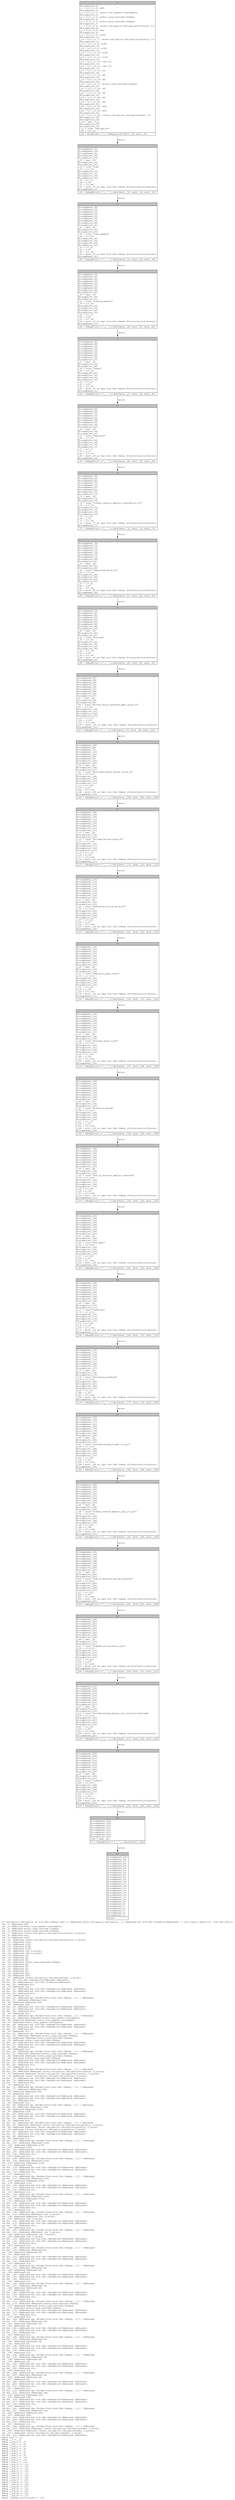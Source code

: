 digraph Mir_0_7792 {
    graph [fontname="Courier, monospace"];
    node [fontname="Courier, monospace"];
    edge [fontname="Courier, monospace"];
    label=<fn &lt;obligation::Obligation as std::fmt::Debug&gt;::fmt(_1: &amp;ReErased state::obligation::Obligation, _2: &amp;ReErased mut std::fmt::Formatter&lt;ReErased&gt;) -&gt; std::result::Result&lt;(), std::fmt::Error&gt;<br align="left"/>let _3: &amp;ReErased u64;<br align="left"/>let _4: &amp;ReErased state::last_update::LastUpdate;<br align="left"/>let _5: &amp;ReErased anchor_lang::prelude::Pubkey;<br align="left"/>let _6: &amp;ReErased anchor_lang::prelude::Pubkey;<br align="left"/>let _7: &amp;ReErased [state::obligation::ObligationCollateral; 8_usize];<br align="left"/>let _8: &amp;ReErased u64;<br align="left"/>let _9: &amp;ReErased u128;<br align="left"/>let _10: &amp;ReErased [state::obligation::ObligationLiquidity; 5_usize];<br align="left"/>let _11: &amp;ReErased u128;<br align="left"/>let _12: &amp;ReErased u128;<br align="left"/>let _13: &amp;ReErased u128;<br align="left"/>let _14: &amp;ReErased u128;<br align="left"/>let _15: &amp;ReErased [u8; 8_usize];<br align="left"/>let _16: &amp;ReErased [u8; 5_usize];<br align="left"/>let _17: &amp;ReErased u8;<br align="left"/>let _18: &amp;ReErased u8;<br align="left"/>let _19: &amp;ReErased u8;<br align="left"/>let _20: &amp;ReErased anchor_lang::prelude::Pubkey;<br align="left"/>let _21: &amp;ReErased u8;<br align="left"/>let _22: &amp;ReErased u8;<br align="left"/>let _23: &amp;ReErased u8;<br align="left"/>let _24: &amp;ReErased u8;<br align="left"/>let _25: &amp;ReErased u64;<br align="left"/>let _26: &amp;ReErased u64;<br align="left"/>let _27: &amp;ReErased [state::obligation::ObligationOrder; 2_usize];<br align="left"/>let mut _28: std::fmt::DebugStruct&lt;ReErased, ReErased&gt;;<br align="left"/>let mut _29: &amp;ReErased mut std::fmt::Formatter&lt;ReErased&gt;;<br align="left"/>let mut _30: &amp;ReErased str;<br align="left"/>let _31: &amp;ReErased str;<br align="left"/>let mut _32: &amp;ReErased mut std::fmt::DebugStruct&lt;ReErased, ReErased&gt;;<br align="left"/>let mut _33: &amp;ReErased mut std::fmt::DebugStruct&lt;ReErased, ReErased&gt;;<br align="left"/>let mut _34: &amp;ReErased str;<br align="left"/>let _35: &amp;ReErased str;<br align="left"/>let mut _36: &amp;ReErased dyn [Binder(Trait(std::fmt::Debug), [])] + ReErased;<br align="left"/>let mut _37: &amp;ReErased &amp;ReErased u64;<br align="left"/>let _38: &amp;ReErased &amp;ReErased u64;<br align="left"/>let _39: &amp;ReErased u64;<br align="left"/>let mut _40: &amp;ReErased mut std::fmt::DebugStruct&lt;ReErased, ReErased&gt;;<br align="left"/>let mut _41: &amp;ReErased mut std::fmt::DebugStruct&lt;ReErased, ReErased&gt;;<br align="left"/>let mut _42: &amp;ReErased str;<br align="left"/>let _43: &amp;ReErased str;<br align="left"/>let mut _44: &amp;ReErased dyn [Binder(Trait(std::fmt::Debug), [])] + ReErased;<br align="left"/>let mut _45: &amp;ReErased &amp;ReErased state::last_update::LastUpdate;<br align="left"/>let _46: &amp;ReErased &amp;ReErased state::last_update::LastUpdate;<br align="left"/>let _47: &amp;ReErased state::last_update::LastUpdate;<br align="left"/>let mut _48: &amp;ReErased mut std::fmt::DebugStruct&lt;ReErased, ReErased&gt;;<br align="left"/>let mut _49: &amp;ReErased mut std::fmt::DebugStruct&lt;ReErased, ReErased&gt;;<br align="left"/>let mut _50: &amp;ReErased str;<br align="left"/>let _51: &amp;ReErased str;<br align="left"/>let mut _52: &amp;ReErased dyn [Binder(Trait(std::fmt::Debug), [])] + ReErased;<br align="left"/>let mut _53: &amp;ReErased &amp;ReErased anchor_lang::prelude::Pubkey;<br align="left"/>let _54: &amp;ReErased &amp;ReErased anchor_lang::prelude::Pubkey;<br align="left"/>let _55: &amp;ReErased anchor_lang::prelude::Pubkey;<br align="left"/>let mut _56: &amp;ReErased mut std::fmt::DebugStruct&lt;ReErased, ReErased&gt;;<br align="left"/>let mut _57: &amp;ReErased mut std::fmt::DebugStruct&lt;ReErased, ReErased&gt;;<br align="left"/>let mut _58: &amp;ReErased str;<br align="left"/>let _59: &amp;ReErased str;<br align="left"/>let mut _60: &amp;ReErased dyn [Binder(Trait(std::fmt::Debug), [])] + ReErased;<br align="left"/>let mut _61: &amp;ReErased &amp;ReErased anchor_lang::prelude::Pubkey;<br align="left"/>let _62: &amp;ReErased &amp;ReErased anchor_lang::prelude::Pubkey;<br align="left"/>let _63: &amp;ReErased anchor_lang::prelude::Pubkey;<br align="left"/>let mut _64: &amp;ReErased mut std::fmt::DebugStruct&lt;ReErased, ReErased&gt;;<br align="left"/>let mut _65: &amp;ReErased mut std::fmt::DebugStruct&lt;ReErased, ReErased&gt;;<br align="left"/>let mut _66: &amp;ReErased str;<br align="left"/>let _67: &amp;ReErased str;<br align="left"/>let mut _68: &amp;ReErased dyn [Binder(Trait(std::fmt::Debug), [])] + ReErased;<br align="left"/>let mut _69: &amp;ReErased &amp;ReErased [state::obligation::ObligationCollateral; 8_usize];<br align="left"/>let _70: &amp;ReErased &amp;ReErased [state::obligation::ObligationCollateral; 8_usize];<br align="left"/>let _71: &amp;ReErased [state::obligation::ObligationCollateral; 8_usize];<br align="left"/>let mut _72: &amp;ReErased mut std::fmt::DebugStruct&lt;ReErased, ReErased&gt;;<br align="left"/>let mut _73: &amp;ReErased mut std::fmt::DebugStruct&lt;ReErased, ReErased&gt;;<br align="left"/>let mut _74: &amp;ReErased str;<br align="left"/>let _75: &amp;ReErased str;<br align="left"/>let mut _76: &amp;ReErased dyn [Binder(Trait(std::fmt::Debug), [])] + ReErased;<br align="left"/>let mut _77: &amp;ReErased &amp;ReErased u64;<br align="left"/>let _78: &amp;ReErased &amp;ReErased u64;<br align="left"/>let _79: &amp;ReErased u64;<br align="left"/>let mut _80: &amp;ReErased mut std::fmt::DebugStruct&lt;ReErased, ReErased&gt;;<br align="left"/>let mut _81: &amp;ReErased mut std::fmt::DebugStruct&lt;ReErased, ReErased&gt;;<br align="left"/>let mut _82: &amp;ReErased str;<br align="left"/>let _83: &amp;ReErased str;<br align="left"/>let mut _84: &amp;ReErased dyn [Binder(Trait(std::fmt::Debug), [])] + ReErased;<br align="left"/>let mut _85: &amp;ReErased &amp;ReErased u128;<br align="left"/>let _86: &amp;ReErased &amp;ReErased u128;<br align="left"/>let _87: &amp;ReErased u128;<br align="left"/>let mut _88: &amp;ReErased mut std::fmt::DebugStruct&lt;ReErased, ReErased&gt;;<br align="left"/>let mut _89: &amp;ReErased mut std::fmt::DebugStruct&lt;ReErased, ReErased&gt;;<br align="left"/>let mut _90: &amp;ReErased str;<br align="left"/>let _91: &amp;ReErased str;<br align="left"/>let mut _92: &amp;ReErased dyn [Binder(Trait(std::fmt::Debug), [])] + ReErased;<br align="left"/>let mut _93: &amp;ReErased &amp;ReErased [state::obligation::ObligationLiquidity; 5_usize];<br align="left"/>let _94: &amp;ReErased &amp;ReErased [state::obligation::ObligationLiquidity; 5_usize];<br align="left"/>let _95: &amp;ReErased [state::obligation::ObligationLiquidity; 5_usize];<br align="left"/>let mut _96: &amp;ReErased mut std::fmt::DebugStruct&lt;ReErased, ReErased&gt;;<br align="left"/>let mut _97: &amp;ReErased mut std::fmt::DebugStruct&lt;ReErased, ReErased&gt;;<br align="left"/>let mut _98: &amp;ReErased str;<br align="left"/>let _99: &amp;ReErased str;<br align="left"/>let mut _100: &amp;ReErased dyn [Binder(Trait(std::fmt::Debug), [])] + ReErased;<br align="left"/>let mut _101: &amp;ReErased &amp;ReErased u128;<br align="left"/>let _102: &amp;ReErased &amp;ReErased u128;<br align="left"/>let _103: &amp;ReErased u128;<br align="left"/>let mut _104: &amp;ReErased mut std::fmt::DebugStruct&lt;ReErased, ReErased&gt;;<br align="left"/>let mut _105: &amp;ReErased mut std::fmt::DebugStruct&lt;ReErased, ReErased&gt;;<br align="left"/>let mut _106: &amp;ReErased str;<br align="left"/>let _107: &amp;ReErased str;<br align="left"/>let mut _108: &amp;ReErased dyn [Binder(Trait(std::fmt::Debug), [])] + ReErased;<br align="left"/>let mut _109: &amp;ReErased &amp;ReErased u128;<br align="left"/>let _110: &amp;ReErased &amp;ReErased u128;<br align="left"/>let _111: &amp;ReErased u128;<br align="left"/>let mut _112: &amp;ReErased mut std::fmt::DebugStruct&lt;ReErased, ReErased&gt;;<br align="left"/>let mut _113: &amp;ReErased mut std::fmt::DebugStruct&lt;ReErased, ReErased&gt;;<br align="left"/>let mut _114: &amp;ReErased str;<br align="left"/>let _115: &amp;ReErased str;<br align="left"/>let mut _116: &amp;ReErased dyn [Binder(Trait(std::fmt::Debug), [])] + ReErased;<br align="left"/>let mut _117: &amp;ReErased &amp;ReErased u128;<br align="left"/>let _118: &amp;ReErased &amp;ReErased u128;<br align="left"/>let _119: &amp;ReErased u128;<br align="left"/>let mut _120: &amp;ReErased mut std::fmt::DebugStruct&lt;ReErased, ReErased&gt;;<br align="left"/>let mut _121: &amp;ReErased mut std::fmt::DebugStruct&lt;ReErased, ReErased&gt;;<br align="left"/>let mut _122: &amp;ReErased str;<br align="left"/>let _123: &amp;ReErased str;<br align="left"/>let mut _124: &amp;ReErased dyn [Binder(Trait(std::fmt::Debug), [])] + ReErased;<br align="left"/>let mut _125: &amp;ReErased &amp;ReErased u128;<br align="left"/>let _126: &amp;ReErased &amp;ReErased u128;<br align="left"/>let _127: &amp;ReErased u128;<br align="left"/>let mut _128: &amp;ReErased mut std::fmt::DebugStruct&lt;ReErased, ReErased&gt;;<br align="left"/>let mut _129: &amp;ReErased mut std::fmt::DebugStruct&lt;ReErased, ReErased&gt;;<br align="left"/>let mut _130: &amp;ReErased str;<br align="left"/>let _131: &amp;ReErased str;<br align="left"/>let mut _132: &amp;ReErased dyn [Binder(Trait(std::fmt::Debug), [])] + ReErased;<br align="left"/>let mut _133: &amp;ReErased &amp;ReErased [u8; 8_usize];<br align="left"/>let _134: &amp;ReErased &amp;ReErased [u8; 8_usize];<br align="left"/>let _135: &amp;ReErased [u8; 8_usize];<br align="left"/>let mut _136: &amp;ReErased mut std::fmt::DebugStruct&lt;ReErased, ReErased&gt;;<br align="left"/>let mut _137: &amp;ReErased mut std::fmt::DebugStruct&lt;ReErased, ReErased&gt;;<br align="left"/>let mut _138: &amp;ReErased str;<br align="left"/>let _139: &amp;ReErased str;<br align="left"/>let mut _140: &amp;ReErased dyn [Binder(Trait(std::fmt::Debug), [])] + ReErased;<br align="left"/>let mut _141: &amp;ReErased &amp;ReErased [u8; 5_usize];<br align="left"/>let _142: &amp;ReErased &amp;ReErased [u8; 5_usize];<br align="left"/>let _143: &amp;ReErased [u8; 5_usize];<br align="left"/>let mut _144: &amp;ReErased mut std::fmt::DebugStruct&lt;ReErased, ReErased&gt;;<br align="left"/>let mut _145: &amp;ReErased mut std::fmt::DebugStruct&lt;ReErased, ReErased&gt;;<br align="left"/>let mut _146: &amp;ReErased str;<br align="left"/>let _147: &amp;ReErased str;<br align="left"/>let mut _148: &amp;ReErased dyn [Binder(Trait(std::fmt::Debug), [])] + ReErased;<br align="left"/>let mut _149: &amp;ReErased &amp;ReErased u8;<br align="left"/>let _150: &amp;ReErased &amp;ReErased u8;<br align="left"/>let _151: &amp;ReErased u8;<br align="left"/>let mut _152: &amp;ReErased mut std::fmt::DebugStruct&lt;ReErased, ReErased&gt;;<br align="left"/>let mut _153: &amp;ReErased mut std::fmt::DebugStruct&lt;ReErased, ReErased&gt;;<br align="left"/>let mut _154: &amp;ReErased str;<br align="left"/>let _155: &amp;ReErased str;<br align="left"/>let mut _156: &amp;ReErased dyn [Binder(Trait(std::fmt::Debug), [])] + ReErased;<br align="left"/>let mut _157: &amp;ReErased &amp;ReErased u8;<br align="left"/>let _158: &amp;ReErased &amp;ReErased u8;<br align="left"/>let _159: &amp;ReErased u8;<br align="left"/>let mut _160: &amp;ReErased mut std::fmt::DebugStruct&lt;ReErased, ReErased&gt;;<br align="left"/>let mut _161: &amp;ReErased mut std::fmt::DebugStruct&lt;ReErased, ReErased&gt;;<br align="left"/>let mut _162: &amp;ReErased str;<br align="left"/>let _163: &amp;ReErased str;<br align="left"/>let mut _164: &amp;ReErased dyn [Binder(Trait(std::fmt::Debug), [])] + ReErased;<br align="left"/>let mut _165: &amp;ReErased &amp;ReErased u8;<br align="left"/>let _166: &amp;ReErased &amp;ReErased u8;<br align="left"/>let _167: &amp;ReErased u8;<br align="left"/>let mut _168: &amp;ReErased mut std::fmt::DebugStruct&lt;ReErased, ReErased&gt;;<br align="left"/>let mut _169: &amp;ReErased mut std::fmt::DebugStruct&lt;ReErased, ReErased&gt;;<br align="left"/>let mut _170: &amp;ReErased str;<br align="left"/>let _171: &amp;ReErased str;<br align="left"/>let mut _172: &amp;ReErased dyn [Binder(Trait(std::fmt::Debug), [])] + ReErased;<br align="left"/>let mut _173: &amp;ReErased &amp;ReErased anchor_lang::prelude::Pubkey;<br align="left"/>let _174: &amp;ReErased &amp;ReErased anchor_lang::prelude::Pubkey;<br align="left"/>let _175: &amp;ReErased anchor_lang::prelude::Pubkey;<br align="left"/>let mut _176: &amp;ReErased mut std::fmt::DebugStruct&lt;ReErased, ReErased&gt;;<br align="left"/>let mut _177: &amp;ReErased mut std::fmt::DebugStruct&lt;ReErased, ReErased&gt;;<br align="left"/>let mut _178: &amp;ReErased str;<br align="left"/>let _179: &amp;ReErased str;<br align="left"/>let mut _180: &amp;ReErased dyn [Binder(Trait(std::fmt::Debug), [])] + ReErased;<br align="left"/>let mut _181: &amp;ReErased &amp;ReErased u8;<br align="left"/>let _182: &amp;ReErased &amp;ReErased u8;<br align="left"/>let _183: &amp;ReErased u8;<br align="left"/>let mut _184: &amp;ReErased mut std::fmt::DebugStruct&lt;ReErased, ReErased&gt;;<br align="left"/>let mut _185: &amp;ReErased mut std::fmt::DebugStruct&lt;ReErased, ReErased&gt;;<br align="left"/>let mut _186: &amp;ReErased str;<br align="left"/>let _187: &amp;ReErased str;<br align="left"/>let mut _188: &amp;ReErased dyn [Binder(Trait(std::fmt::Debug), [])] + ReErased;<br align="left"/>let mut _189: &amp;ReErased &amp;ReErased u8;<br align="left"/>let _190: &amp;ReErased &amp;ReErased u8;<br align="left"/>let _191: &amp;ReErased u8;<br align="left"/>let mut _192: &amp;ReErased mut std::fmt::DebugStruct&lt;ReErased, ReErased&gt;;<br align="left"/>let mut _193: &amp;ReErased mut std::fmt::DebugStruct&lt;ReErased, ReErased&gt;;<br align="left"/>let mut _194: &amp;ReErased str;<br align="left"/>let _195: &amp;ReErased str;<br align="left"/>let mut _196: &amp;ReErased dyn [Binder(Trait(std::fmt::Debug), [])] + ReErased;<br align="left"/>let mut _197: &amp;ReErased &amp;ReErased u8;<br align="left"/>let _198: &amp;ReErased &amp;ReErased u8;<br align="left"/>let _199: &amp;ReErased u8;<br align="left"/>let mut _200: &amp;ReErased mut std::fmt::DebugStruct&lt;ReErased, ReErased&gt;;<br align="left"/>let mut _201: &amp;ReErased mut std::fmt::DebugStruct&lt;ReErased, ReErased&gt;;<br align="left"/>let mut _202: &amp;ReErased str;<br align="left"/>let _203: &amp;ReErased str;<br align="left"/>let mut _204: &amp;ReErased dyn [Binder(Trait(std::fmt::Debug), [])] + ReErased;<br align="left"/>let mut _205: &amp;ReErased &amp;ReErased u8;<br align="left"/>let _206: &amp;ReErased &amp;ReErased u8;<br align="left"/>let _207: &amp;ReErased u8;<br align="left"/>let mut _208: &amp;ReErased mut std::fmt::DebugStruct&lt;ReErased, ReErased&gt;;<br align="left"/>let mut _209: &amp;ReErased mut std::fmt::DebugStruct&lt;ReErased, ReErased&gt;;<br align="left"/>let mut _210: &amp;ReErased str;<br align="left"/>let _211: &amp;ReErased str;<br align="left"/>let mut _212: &amp;ReErased dyn [Binder(Trait(std::fmt::Debug), [])] + ReErased;<br align="left"/>let mut _213: &amp;ReErased &amp;ReErased u64;<br align="left"/>let _214: &amp;ReErased &amp;ReErased u64;<br align="left"/>let _215: &amp;ReErased u64;<br align="left"/>let mut _216: &amp;ReErased mut std::fmt::DebugStruct&lt;ReErased, ReErased&gt;;<br align="left"/>let mut _217: &amp;ReErased mut std::fmt::DebugStruct&lt;ReErased, ReErased&gt;;<br align="left"/>let mut _218: &amp;ReErased str;<br align="left"/>let _219: &amp;ReErased str;<br align="left"/>let mut _220: &amp;ReErased dyn [Binder(Trait(std::fmt::Debug), [])] + ReErased;<br align="left"/>let mut _221: &amp;ReErased &amp;ReErased u64;<br align="left"/>let _222: &amp;ReErased &amp;ReErased u64;<br align="left"/>let _223: &amp;ReErased u64;<br align="left"/>let mut _224: &amp;ReErased mut std::fmt::DebugStruct&lt;ReErased, ReErased&gt;;<br align="left"/>let mut _225: &amp;ReErased mut std::fmt::DebugStruct&lt;ReErased, ReErased&gt;;<br align="left"/>let mut _226: &amp;ReErased str;<br align="left"/>let _227: &amp;ReErased str;<br align="left"/>let mut _228: &amp;ReErased dyn [Binder(Trait(std::fmt::Debug), [])] + ReErased;<br align="left"/>let mut _229: &amp;ReErased &amp;ReErased [state::obligation::ObligationOrder; 2_usize];<br align="left"/>let _230: &amp;ReErased &amp;ReErased [state::obligation::ObligationOrder; 2_usize];<br align="left"/>let _231: &amp;ReErased [state::obligation::ObligationOrder; 2_usize];<br align="left"/>let mut _232: &amp;ReErased mut std::fmt::DebugStruct&lt;ReErased, ReErased&gt;;<br align="left"/>debug self =&gt; _1;<br align="left"/>debug __f =&gt; _2;<br align="left"/>debug __arg_0 =&gt; _3;<br align="left"/>debug __arg_1 =&gt; _4;<br align="left"/>debug __arg_2 =&gt; _5;<br align="left"/>debug __arg_3 =&gt; _6;<br align="left"/>debug __arg_4 =&gt; _7;<br align="left"/>debug __arg_5 =&gt; _8;<br align="left"/>debug __arg_6 =&gt; _9;<br align="left"/>debug __arg_7 =&gt; _10;<br align="left"/>debug __arg_8 =&gt; _11;<br align="left"/>debug __arg_9 =&gt; _12;<br align="left"/>debug __arg_10 =&gt; _13;<br align="left"/>debug __arg_11 =&gt; _14;<br align="left"/>debug __arg_12 =&gt; _15;<br align="left"/>debug __arg_13 =&gt; _16;<br align="left"/>debug __arg_14 =&gt; _17;<br align="left"/>debug __arg_15 =&gt; _18;<br align="left"/>debug __arg_16 =&gt; _19;<br align="left"/>debug __arg_17 =&gt; _20;<br align="left"/>debug __arg_18 =&gt; _21;<br align="left"/>debug __arg_19 =&gt; _22;<br align="left"/>debug __arg_20 =&gt; _23;<br align="left"/>debug __arg_21 =&gt; _24;<br align="left"/>debug __arg_23 =&gt; _25;<br align="left"/>debug __arg_24 =&gt; _26;<br align="left"/>debug __arg_25 =&gt; _27;<br align="left"/>debug __debug_trait_builder =&gt; _28;<br align="left"/>>;
    bb0__0_7792 [shape="none", label=<<table border="0" cellborder="1" cellspacing="0"><tr><td bgcolor="gray" align="center" colspan="1">0</td></tr><tr><td align="left" balign="left">StorageLive(_3)<br/>_3 = &amp;((*_1).0: u64)<br/>StorageLive(_4)<br/>_4 = &amp;((*_1).1: state::last_update::LastUpdate)<br/>StorageLive(_5)<br/>_5 = &amp;((*_1).2: anchor_lang::prelude::Pubkey)<br/>StorageLive(_6)<br/>_6 = &amp;((*_1).3: anchor_lang::prelude::Pubkey)<br/>StorageLive(_7)<br/>_7 = &amp;((*_1).4: [state::obligation::ObligationCollateral; 8])<br/>StorageLive(_8)<br/>_8 = &amp;((*_1).5: u64)<br/>StorageLive(_9)<br/>_9 = &amp;((*_1).6: u128)<br/>StorageLive(_10)<br/>_10 = &amp;((*_1).7: [state::obligation::ObligationLiquidity; 5])<br/>StorageLive(_11)<br/>_11 = &amp;((*_1).8: u128)<br/>StorageLive(_12)<br/>_12 = &amp;((*_1).9: u128)<br/>StorageLive(_13)<br/>_13 = &amp;((*_1).10: u128)<br/>StorageLive(_14)<br/>_14 = &amp;((*_1).11: u128)<br/>StorageLive(_15)<br/>_15 = &amp;((*_1).12: [u8; 8])<br/>StorageLive(_16)<br/>_16 = &amp;((*_1).13: [u8; 5])<br/>StorageLive(_17)<br/>_17 = &amp;((*_1).14: u8)<br/>StorageLive(_18)<br/>_18 = &amp;((*_1).15: u8)<br/>StorageLive(_19)<br/>_19 = &amp;((*_1).16: u8)<br/>StorageLive(_20)<br/>_20 = &amp;((*_1).17: anchor_lang::prelude::Pubkey)<br/>StorageLive(_21)<br/>_21 = &amp;((*_1).18: u8)<br/>StorageLive(_22)<br/>_22 = &amp;((*_1).19: u8)<br/>StorageLive(_23)<br/>_23 = &amp;((*_1).20: u8)<br/>StorageLive(_24)<br/>_24 = &amp;((*_1).21: u8)<br/>StorageLive(_25)<br/>_25 = &amp;((*_1).23: u64)<br/>StorageLive(_26)<br/>_26 = &amp;((*_1).24: u64)<br/>StorageLive(_27)<br/>_27 = &amp;((*_1).25: [state::obligation::ObligationOrder; 2])<br/>StorageLive(_28)<br/>StorageLive(_29)<br/>_29 = &amp;mut (*_2)<br/>StorageLive(_30)<br/>StorageLive(_31)<br/>_31 = const &quot;Obligation&quot;<br/>_30 = &amp;(*_31)<br/></td></tr><tr><td align="left">_28 = Formatter::&lt;'_&gt;::debug_struct(move _29, move _30)</td></tr></table>>];
    bb1__0_7792 [shape="none", label=<<table border="0" cellborder="1" cellspacing="0"><tr><td bgcolor="gray" align="center" colspan="1">1</td></tr><tr><td align="left" balign="left">StorageDead(_30)<br/>StorageDead(_29)<br/>StorageDead(_31)<br/>StorageLive(_32)<br/>StorageLive(_33)<br/>_33 = &amp;mut _28<br/>StorageLive(_34)<br/>StorageLive(_35)<br/>_35 = const &quot;tag&quot;<br/>_34 = &amp;(*_35)<br/>StorageLive(_36)<br/>StorageLive(_37)<br/>StorageLive(_38)<br/>StorageLive(_39)<br/>_39 = &amp;(*_3)<br/>_38 = &amp;_39<br/>_37 = &amp;(*_38)<br/>_36 = move _37 as &amp;dyn std::fmt::Debug (PointerCoercion(Unsize))<br/>StorageDead(_37)<br/></td></tr><tr><td align="left">_32 = DebugStruct::&lt;'_, '_&gt;::field(move _33, move _34, move _36)</td></tr></table>>];
    bb2__0_7792 [shape="none", label=<<table border="0" cellborder="1" cellspacing="0"><tr><td bgcolor="gray" align="center" colspan="1">2</td></tr><tr><td align="left" balign="left">StorageDead(_36)<br/>StorageDead(_34)<br/>StorageDead(_33)<br/>StorageDead(_39)<br/>StorageDead(_38)<br/>StorageDead(_35)<br/>StorageDead(_32)<br/>StorageLive(_40)<br/>StorageLive(_41)<br/>_41 = &amp;mut _28<br/>StorageLive(_42)<br/>StorageLive(_43)<br/>_43 = const &quot;last_update&quot;<br/>_42 = &amp;(*_43)<br/>StorageLive(_44)<br/>StorageLive(_45)<br/>StorageLive(_46)<br/>StorageLive(_47)<br/>_47 = &amp;(*_4)<br/>_46 = &amp;_47<br/>_45 = &amp;(*_46)<br/>_44 = move _45 as &amp;dyn std::fmt::Debug (PointerCoercion(Unsize))<br/>StorageDead(_45)<br/></td></tr><tr><td align="left">_40 = DebugStruct::&lt;'_, '_&gt;::field(move _41, move _42, move _44)</td></tr></table>>];
    bb3__0_7792 [shape="none", label=<<table border="0" cellborder="1" cellspacing="0"><tr><td bgcolor="gray" align="center" colspan="1">3</td></tr><tr><td align="left" balign="left">StorageDead(_44)<br/>StorageDead(_42)<br/>StorageDead(_41)<br/>StorageDead(_47)<br/>StorageDead(_46)<br/>StorageDead(_43)<br/>StorageDead(_40)<br/>StorageLive(_48)<br/>StorageLive(_49)<br/>_49 = &amp;mut _28<br/>StorageLive(_50)<br/>StorageLive(_51)<br/>_51 = const &quot;lending_market&quot;<br/>_50 = &amp;(*_51)<br/>StorageLive(_52)<br/>StorageLive(_53)<br/>StorageLive(_54)<br/>StorageLive(_55)<br/>_55 = &amp;(*_5)<br/>_54 = &amp;_55<br/>_53 = &amp;(*_54)<br/>_52 = move _53 as &amp;dyn std::fmt::Debug (PointerCoercion(Unsize))<br/>StorageDead(_53)<br/></td></tr><tr><td align="left">_48 = DebugStruct::&lt;'_, '_&gt;::field(move _49, move _50, move _52)</td></tr></table>>];
    bb4__0_7792 [shape="none", label=<<table border="0" cellborder="1" cellspacing="0"><tr><td bgcolor="gray" align="center" colspan="1">4</td></tr><tr><td align="left" balign="left">StorageDead(_52)<br/>StorageDead(_50)<br/>StorageDead(_49)<br/>StorageDead(_55)<br/>StorageDead(_54)<br/>StorageDead(_51)<br/>StorageDead(_48)<br/>StorageLive(_56)<br/>StorageLive(_57)<br/>_57 = &amp;mut _28<br/>StorageLive(_58)<br/>StorageLive(_59)<br/>_59 = const &quot;owner&quot;<br/>_58 = &amp;(*_59)<br/>StorageLive(_60)<br/>StorageLive(_61)<br/>StorageLive(_62)<br/>StorageLive(_63)<br/>_63 = &amp;(*_6)<br/>_62 = &amp;_63<br/>_61 = &amp;(*_62)<br/>_60 = move _61 as &amp;dyn std::fmt::Debug (PointerCoercion(Unsize))<br/>StorageDead(_61)<br/></td></tr><tr><td align="left">_56 = DebugStruct::&lt;'_, '_&gt;::field(move _57, move _58, move _60)</td></tr></table>>];
    bb5__0_7792 [shape="none", label=<<table border="0" cellborder="1" cellspacing="0"><tr><td bgcolor="gray" align="center" colspan="1">5</td></tr><tr><td align="left" balign="left">StorageDead(_60)<br/>StorageDead(_58)<br/>StorageDead(_57)<br/>StorageDead(_63)<br/>StorageDead(_62)<br/>StorageDead(_59)<br/>StorageDead(_56)<br/>StorageLive(_64)<br/>StorageLive(_65)<br/>_65 = &amp;mut _28<br/>StorageLive(_66)<br/>StorageLive(_67)<br/>_67 = const &quot;deposits&quot;<br/>_66 = &amp;(*_67)<br/>StorageLive(_68)<br/>StorageLive(_69)<br/>StorageLive(_70)<br/>StorageLive(_71)<br/>_71 = &amp;(*_7)<br/>_70 = &amp;_71<br/>_69 = &amp;(*_70)<br/>_68 = move _69 as &amp;dyn std::fmt::Debug (PointerCoercion(Unsize))<br/>StorageDead(_69)<br/></td></tr><tr><td align="left">_64 = DebugStruct::&lt;'_, '_&gt;::field(move _65, move _66, move _68)</td></tr></table>>];
    bb6__0_7792 [shape="none", label=<<table border="0" cellborder="1" cellspacing="0"><tr><td bgcolor="gray" align="center" colspan="1">6</td></tr><tr><td align="left" balign="left">StorageDead(_68)<br/>StorageDead(_66)<br/>StorageDead(_65)<br/>StorageDead(_71)<br/>StorageDead(_70)<br/>StorageDead(_67)<br/>StorageDead(_64)<br/>StorageLive(_72)<br/>StorageLive(_73)<br/>_73 = &amp;mut _28<br/>StorageLive(_74)<br/>StorageLive(_75)<br/>_75 = const &quot;lowest_reserve_deposit_liquidation_ltv&quot;<br/>_74 = &amp;(*_75)<br/>StorageLive(_76)<br/>StorageLive(_77)<br/>StorageLive(_78)<br/>StorageLive(_79)<br/>_79 = &amp;(*_8)<br/>_78 = &amp;_79<br/>_77 = &amp;(*_78)<br/>_76 = move _77 as &amp;dyn std::fmt::Debug (PointerCoercion(Unsize))<br/>StorageDead(_77)<br/></td></tr><tr><td align="left">_72 = DebugStruct::&lt;'_, '_&gt;::field(move _73, move _74, move _76)</td></tr></table>>];
    bb7__0_7792 [shape="none", label=<<table border="0" cellborder="1" cellspacing="0"><tr><td bgcolor="gray" align="center" colspan="1">7</td></tr><tr><td align="left" balign="left">StorageDead(_76)<br/>StorageDead(_74)<br/>StorageDead(_73)<br/>StorageDead(_79)<br/>StorageDead(_78)<br/>StorageDead(_75)<br/>StorageDead(_72)<br/>StorageLive(_80)<br/>StorageLive(_81)<br/>_81 = &amp;mut _28<br/>StorageLive(_82)<br/>StorageLive(_83)<br/>_83 = const &quot;deposited_value_sf&quot;<br/>_82 = &amp;(*_83)<br/>StorageLive(_84)<br/>StorageLive(_85)<br/>StorageLive(_86)<br/>StorageLive(_87)<br/>_87 = &amp;(*_9)<br/>_86 = &amp;_87<br/>_85 = &amp;(*_86)<br/>_84 = move _85 as &amp;dyn std::fmt::Debug (PointerCoercion(Unsize))<br/>StorageDead(_85)<br/></td></tr><tr><td align="left">_80 = DebugStruct::&lt;'_, '_&gt;::field(move _81, move _82, move _84)</td></tr></table>>];
    bb8__0_7792 [shape="none", label=<<table border="0" cellborder="1" cellspacing="0"><tr><td bgcolor="gray" align="center" colspan="1">8</td></tr><tr><td align="left" balign="left">StorageDead(_84)<br/>StorageDead(_82)<br/>StorageDead(_81)<br/>StorageDead(_87)<br/>StorageDead(_86)<br/>StorageDead(_83)<br/>StorageDead(_80)<br/>StorageLive(_88)<br/>StorageLive(_89)<br/>_89 = &amp;mut _28<br/>StorageLive(_90)<br/>StorageLive(_91)<br/>_91 = const &quot;borrows&quot;<br/>_90 = &amp;(*_91)<br/>StorageLive(_92)<br/>StorageLive(_93)<br/>StorageLive(_94)<br/>StorageLive(_95)<br/>_95 = &amp;(*_10)<br/>_94 = &amp;_95<br/>_93 = &amp;(*_94)<br/>_92 = move _93 as &amp;dyn std::fmt::Debug (PointerCoercion(Unsize))<br/>StorageDead(_93)<br/></td></tr><tr><td align="left">_88 = DebugStruct::&lt;'_, '_&gt;::field(move _89, move _90, move _92)</td></tr></table>>];
    bb9__0_7792 [shape="none", label=<<table border="0" cellborder="1" cellspacing="0"><tr><td bgcolor="gray" align="center" colspan="1">9</td></tr><tr><td align="left" balign="left">StorageDead(_92)<br/>StorageDead(_90)<br/>StorageDead(_89)<br/>StorageDead(_95)<br/>StorageDead(_94)<br/>StorageDead(_91)<br/>StorageDead(_88)<br/>StorageLive(_96)<br/>StorageLive(_97)<br/>_97 = &amp;mut _28<br/>StorageLive(_98)<br/>StorageLive(_99)<br/>_99 = const &quot;borrow_factor_adjusted_debt_value_sf&quot;<br/>_98 = &amp;(*_99)<br/>StorageLive(_100)<br/>StorageLive(_101)<br/>StorageLive(_102)<br/>StorageLive(_103)<br/>_103 = &amp;(*_11)<br/>_102 = &amp;_103<br/>_101 = &amp;(*_102)<br/>_100 = move _101 as &amp;dyn std::fmt::Debug (PointerCoercion(Unsize))<br/>StorageDead(_101)<br/></td></tr><tr><td align="left">_96 = DebugStruct::&lt;'_, '_&gt;::field(move _97, move _98, move _100)</td></tr></table>>];
    bb10__0_7792 [shape="none", label=<<table border="0" cellborder="1" cellspacing="0"><tr><td bgcolor="gray" align="center" colspan="1">10</td></tr><tr><td align="left" balign="left">StorageDead(_100)<br/>StorageDead(_98)<br/>StorageDead(_97)<br/>StorageDead(_103)<br/>StorageDead(_102)<br/>StorageDead(_99)<br/>StorageDead(_96)<br/>StorageLive(_104)<br/>StorageLive(_105)<br/>_105 = &amp;mut _28<br/>StorageLive(_106)<br/>StorageLive(_107)<br/>_107 = const &quot;borrowed_assets_market_value_sf&quot;<br/>_106 = &amp;(*_107)<br/>StorageLive(_108)<br/>StorageLive(_109)<br/>StorageLive(_110)<br/>StorageLive(_111)<br/>_111 = &amp;(*_12)<br/>_110 = &amp;_111<br/>_109 = &amp;(*_110)<br/>_108 = move _109 as &amp;dyn std::fmt::Debug (PointerCoercion(Unsize))<br/>StorageDead(_109)<br/></td></tr><tr><td align="left">_104 = DebugStruct::&lt;'_, '_&gt;::field(move _105, move _106, move _108)</td></tr></table>>];
    bb11__0_7792 [shape="none", label=<<table border="0" cellborder="1" cellspacing="0"><tr><td bgcolor="gray" align="center" colspan="1">11</td></tr><tr><td align="left" balign="left">StorageDead(_108)<br/>StorageDead(_106)<br/>StorageDead(_105)<br/>StorageDead(_111)<br/>StorageDead(_110)<br/>StorageDead(_107)<br/>StorageDead(_104)<br/>StorageLive(_112)<br/>StorageLive(_113)<br/>_113 = &amp;mut _28<br/>StorageLive(_114)<br/>StorageLive(_115)<br/>_115 = const &quot;allowed_borrow_value_sf&quot;<br/>_114 = &amp;(*_115)<br/>StorageLive(_116)<br/>StorageLive(_117)<br/>StorageLive(_118)<br/>StorageLive(_119)<br/>_119 = &amp;(*_13)<br/>_118 = &amp;_119<br/>_117 = &amp;(*_118)<br/>_116 = move _117 as &amp;dyn std::fmt::Debug (PointerCoercion(Unsize))<br/>StorageDead(_117)<br/></td></tr><tr><td align="left">_112 = DebugStruct::&lt;'_, '_&gt;::field(move _113, move _114, move _116)</td></tr></table>>];
    bb12__0_7792 [shape="none", label=<<table border="0" cellborder="1" cellspacing="0"><tr><td bgcolor="gray" align="center" colspan="1">12</td></tr><tr><td align="left" balign="left">StorageDead(_116)<br/>StorageDead(_114)<br/>StorageDead(_113)<br/>StorageDead(_119)<br/>StorageDead(_118)<br/>StorageDead(_115)<br/>StorageDead(_112)<br/>StorageLive(_120)<br/>StorageLive(_121)<br/>_121 = &amp;mut _28<br/>StorageLive(_122)<br/>StorageLive(_123)<br/>_123 = const &quot;unhealthy_borrow_value_sf&quot;<br/>_122 = &amp;(*_123)<br/>StorageLive(_124)<br/>StorageLive(_125)<br/>StorageLive(_126)<br/>StorageLive(_127)<br/>_127 = &amp;(*_14)<br/>_126 = &amp;_127<br/>_125 = &amp;(*_126)<br/>_124 = move _125 as &amp;dyn std::fmt::Debug (PointerCoercion(Unsize))<br/>StorageDead(_125)<br/></td></tr><tr><td align="left">_120 = DebugStruct::&lt;'_, '_&gt;::field(move _121, move _122, move _124)</td></tr></table>>];
    bb13__0_7792 [shape="none", label=<<table border="0" cellborder="1" cellspacing="0"><tr><td bgcolor="gray" align="center" colspan="1">13</td></tr><tr><td align="left" balign="left">StorageDead(_124)<br/>StorageDead(_122)<br/>StorageDead(_121)<br/>StorageDead(_127)<br/>StorageDead(_126)<br/>StorageDead(_123)<br/>StorageDead(_120)<br/>StorageLive(_128)<br/>StorageLive(_129)<br/>_129 = &amp;mut _28<br/>StorageLive(_130)<br/>StorageLive(_131)<br/>_131 = const &quot;deposits_asset_tiers&quot;<br/>_130 = &amp;(*_131)<br/>StorageLive(_132)<br/>StorageLive(_133)<br/>StorageLive(_134)<br/>StorageLive(_135)<br/>_135 = &amp;(*_15)<br/>_134 = &amp;_135<br/>_133 = &amp;(*_134)<br/>_132 = move _133 as &amp;dyn std::fmt::Debug (PointerCoercion(Unsize))<br/>StorageDead(_133)<br/></td></tr><tr><td align="left">_128 = DebugStruct::&lt;'_, '_&gt;::field(move _129, move _130, move _132)</td></tr></table>>];
    bb14__0_7792 [shape="none", label=<<table border="0" cellborder="1" cellspacing="0"><tr><td bgcolor="gray" align="center" colspan="1">14</td></tr><tr><td align="left" balign="left">StorageDead(_132)<br/>StorageDead(_130)<br/>StorageDead(_129)<br/>StorageDead(_135)<br/>StorageDead(_134)<br/>StorageDead(_131)<br/>StorageDead(_128)<br/>StorageLive(_136)<br/>StorageLive(_137)<br/>_137 = &amp;mut _28<br/>StorageLive(_138)<br/>StorageLive(_139)<br/>_139 = const &quot;borrows_asset_tiers&quot;<br/>_138 = &amp;(*_139)<br/>StorageLive(_140)<br/>StorageLive(_141)<br/>StorageLive(_142)<br/>StorageLive(_143)<br/>_143 = &amp;(*_16)<br/>_142 = &amp;_143<br/>_141 = &amp;(*_142)<br/>_140 = move _141 as &amp;dyn std::fmt::Debug (PointerCoercion(Unsize))<br/>StorageDead(_141)<br/></td></tr><tr><td align="left">_136 = DebugStruct::&lt;'_, '_&gt;::field(move _137, move _138, move _140)</td></tr></table>>];
    bb15__0_7792 [shape="none", label=<<table border="0" cellborder="1" cellspacing="0"><tr><td bgcolor="gray" align="center" colspan="1">15</td></tr><tr><td align="left" balign="left">StorageDead(_140)<br/>StorageDead(_138)<br/>StorageDead(_137)<br/>StorageDead(_143)<br/>StorageDead(_142)<br/>StorageDead(_139)<br/>StorageDead(_136)<br/>StorageLive(_144)<br/>StorageLive(_145)<br/>_145 = &amp;mut _28<br/>StorageLive(_146)<br/>StorageLive(_147)<br/>_147 = const &quot;elevation_group&quot;<br/>_146 = &amp;(*_147)<br/>StorageLive(_148)<br/>StorageLive(_149)<br/>StorageLive(_150)<br/>StorageLive(_151)<br/>_151 = &amp;(*_17)<br/>_150 = &amp;_151<br/>_149 = &amp;(*_150)<br/>_148 = move _149 as &amp;dyn std::fmt::Debug (PointerCoercion(Unsize))<br/>StorageDead(_149)<br/></td></tr><tr><td align="left">_144 = DebugStruct::&lt;'_, '_&gt;::field(move _145, move _146, move _148)</td></tr></table>>];
    bb16__0_7792 [shape="none", label=<<table border="0" cellborder="1" cellspacing="0"><tr><td bgcolor="gray" align="center" colspan="1">16</td></tr><tr><td align="left" balign="left">StorageDead(_148)<br/>StorageDead(_146)<br/>StorageDead(_145)<br/>StorageDead(_151)<br/>StorageDead(_150)<br/>StorageDead(_147)<br/>StorageDead(_144)<br/>StorageLive(_152)<br/>StorageLive(_153)<br/>_153 = &amp;mut _28<br/>StorageLive(_154)<br/>StorageLive(_155)<br/>_155 = const &quot;num_of_obsolete_deposit_reserves&quot;<br/>_154 = &amp;(*_155)<br/>StorageLive(_156)<br/>StorageLive(_157)<br/>StorageLive(_158)<br/>StorageLive(_159)<br/>_159 = &amp;(*_18)<br/>_158 = &amp;_159<br/>_157 = &amp;(*_158)<br/>_156 = move _157 as &amp;dyn std::fmt::Debug (PointerCoercion(Unsize))<br/>StorageDead(_157)<br/></td></tr><tr><td align="left">_152 = DebugStruct::&lt;'_, '_&gt;::field(move _153, move _154, move _156)</td></tr></table>>];
    bb17__0_7792 [shape="none", label=<<table border="0" cellborder="1" cellspacing="0"><tr><td bgcolor="gray" align="center" colspan="1">17</td></tr><tr><td align="left" balign="left">StorageDead(_156)<br/>StorageDead(_154)<br/>StorageDead(_153)<br/>StorageDead(_159)<br/>StorageDead(_158)<br/>StorageDead(_155)<br/>StorageDead(_152)<br/>StorageLive(_160)<br/>StorageLive(_161)<br/>_161 = &amp;mut _28<br/>StorageLive(_162)<br/>StorageLive(_163)<br/>_163 = const &quot;has_debt&quot;<br/>_162 = &amp;(*_163)<br/>StorageLive(_164)<br/>StorageLive(_165)<br/>StorageLive(_166)<br/>StorageLive(_167)<br/>_167 = &amp;(*_19)<br/>_166 = &amp;_167<br/>_165 = &amp;(*_166)<br/>_164 = move _165 as &amp;dyn std::fmt::Debug (PointerCoercion(Unsize))<br/>StorageDead(_165)<br/></td></tr><tr><td align="left">_160 = DebugStruct::&lt;'_, '_&gt;::field(move _161, move _162, move _164)</td></tr></table>>];
    bb18__0_7792 [shape="none", label=<<table border="0" cellborder="1" cellspacing="0"><tr><td bgcolor="gray" align="center" colspan="1">18</td></tr><tr><td align="left" balign="left">StorageDead(_164)<br/>StorageDead(_162)<br/>StorageDead(_161)<br/>StorageDead(_167)<br/>StorageDead(_166)<br/>StorageDead(_163)<br/>StorageDead(_160)<br/>StorageLive(_168)<br/>StorageLive(_169)<br/>_169 = &amp;mut _28<br/>StorageLive(_170)<br/>StorageLive(_171)<br/>_171 = const &quot;referrer&quot;<br/>_170 = &amp;(*_171)<br/>StorageLive(_172)<br/>StorageLive(_173)<br/>StorageLive(_174)<br/>StorageLive(_175)<br/>_175 = &amp;(*_20)<br/>_174 = &amp;_175<br/>_173 = &amp;(*_174)<br/>_172 = move _173 as &amp;dyn std::fmt::Debug (PointerCoercion(Unsize))<br/>StorageDead(_173)<br/></td></tr><tr><td align="left">_168 = DebugStruct::&lt;'_, '_&gt;::field(move _169, move _170, move _172)</td></tr></table>>];
    bb19__0_7792 [shape="none", label=<<table border="0" cellborder="1" cellspacing="0"><tr><td bgcolor="gray" align="center" colspan="1">19</td></tr><tr><td align="left" balign="left">StorageDead(_172)<br/>StorageDead(_170)<br/>StorageDead(_169)<br/>StorageDead(_175)<br/>StorageDead(_174)<br/>StorageDead(_171)<br/>StorageDead(_168)<br/>StorageLive(_176)<br/>StorageLive(_177)<br/>_177 = &amp;mut _28<br/>StorageLive(_178)<br/>StorageLive(_179)<br/>_179 = const &quot;borrowing_disabled&quot;<br/>_178 = &amp;(*_179)<br/>StorageLive(_180)<br/>StorageLive(_181)<br/>StorageLive(_182)<br/>StorageLive(_183)<br/>_183 = &amp;(*_21)<br/>_182 = &amp;_183<br/>_181 = &amp;(*_182)<br/>_180 = move _181 as &amp;dyn std::fmt::Debug (PointerCoercion(Unsize))<br/>StorageDead(_181)<br/></td></tr><tr><td align="left">_176 = DebugStruct::&lt;'_, '_&gt;::field(move _177, move _178, move _180)</td></tr></table>>];
    bb20__0_7792 [shape="none", label=<<table border="0" cellborder="1" cellspacing="0"><tr><td bgcolor="gray" align="center" colspan="1">20</td></tr><tr><td align="left" balign="left">StorageDead(_180)<br/>StorageDead(_178)<br/>StorageDead(_177)<br/>StorageDead(_183)<br/>StorageDead(_182)<br/>StorageDead(_179)<br/>StorageDead(_176)<br/>StorageLive(_184)<br/>StorageLive(_185)<br/>_185 = &amp;mut _28<br/>StorageLive(_186)<br/>StorageLive(_187)<br/>_187 = const &quot;autodeleverage_target_ltv_pct&quot;<br/>_186 = &amp;(*_187)<br/>StorageLive(_188)<br/>StorageLive(_189)<br/>StorageLive(_190)<br/>StorageLive(_191)<br/>_191 = &amp;(*_22)<br/>_190 = &amp;_191<br/>_189 = &amp;(*_190)<br/>_188 = move _189 as &amp;dyn std::fmt::Debug (PointerCoercion(Unsize))<br/>StorageDead(_189)<br/></td></tr><tr><td align="left">_184 = DebugStruct::&lt;'_, '_&gt;::field(move _185, move _186, move _188)</td></tr></table>>];
    bb21__0_7792 [shape="none", label=<<table border="0" cellborder="1" cellspacing="0"><tr><td bgcolor="gray" align="center" colspan="1">21</td></tr><tr><td align="left" balign="left">StorageDead(_188)<br/>StorageDead(_186)<br/>StorageDead(_185)<br/>StorageDead(_191)<br/>StorageDead(_190)<br/>StorageDead(_187)<br/>StorageDead(_184)<br/>StorageLive(_192)<br/>StorageLive(_193)<br/>_193 = &amp;mut _28<br/>StorageLive(_194)<br/>StorageLive(_195)<br/>_195 = const &quot;lowest_reserve_deposit_max_ltv_pct&quot;<br/>_194 = &amp;(*_195)<br/>StorageLive(_196)<br/>StorageLive(_197)<br/>StorageLive(_198)<br/>StorageLive(_199)<br/>_199 = &amp;(*_23)<br/>_198 = &amp;_199<br/>_197 = &amp;(*_198)<br/>_196 = move _197 as &amp;dyn std::fmt::Debug (PointerCoercion(Unsize))<br/>StorageDead(_197)<br/></td></tr><tr><td align="left">_192 = DebugStruct::&lt;'_, '_&gt;::field(move _193, move _194, move _196)</td></tr></table>>];
    bb22__0_7792 [shape="none", label=<<table border="0" cellborder="1" cellspacing="0"><tr><td bgcolor="gray" align="center" colspan="1">22</td></tr><tr><td align="left" balign="left">StorageDead(_196)<br/>StorageDead(_194)<br/>StorageDead(_193)<br/>StorageDead(_199)<br/>StorageDead(_198)<br/>StorageDead(_195)<br/>StorageDead(_192)<br/>StorageLive(_200)<br/>StorageLive(_201)<br/>_201 = &amp;mut _28<br/>StorageLive(_202)<br/>StorageLive(_203)<br/>_203 = const &quot;num_of_obsolete_borrow_reserves&quot;<br/>_202 = &amp;(*_203)<br/>StorageLive(_204)<br/>StorageLive(_205)<br/>StorageLive(_206)<br/>StorageLive(_207)<br/>_207 = &amp;(*_24)<br/>_206 = &amp;_207<br/>_205 = &amp;(*_206)<br/>_204 = move _205 as &amp;dyn std::fmt::Debug (PointerCoercion(Unsize))<br/>StorageDead(_205)<br/></td></tr><tr><td align="left">_200 = DebugStruct::&lt;'_, '_&gt;::field(move _201, move _202, move _204)</td></tr></table>>];
    bb23__0_7792 [shape="none", label=<<table border="0" cellborder="1" cellspacing="0"><tr><td bgcolor="gray" align="center" colspan="1">23</td></tr><tr><td align="left" balign="left">StorageDead(_204)<br/>StorageDead(_202)<br/>StorageDead(_201)<br/>StorageDead(_207)<br/>StorageDead(_206)<br/>StorageDead(_203)<br/>StorageDead(_200)<br/>StorageLive(_208)<br/>StorageLive(_209)<br/>_209 = &amp;mut _28<br/>StorageLive(_210)<br/>StorageLive(_211)<br/>_211 = const &quot;highest_borrow_factor_pct&quot;<br/>_210 = &amp;(*_211)<br/>StorageLive(_212)<br/>StorageLive(_213)<br/>StorageLive(_214)<br/>StorageLive(_215)<br/>_215 = &amp;(*_25)<br/>_214 = &amp;_215<br/>_213 = &amp;(*_214)<br/>_212 = move _213 as &amp;dyn std::fmt::Debug (PointerCoercion(Unsize))<br/>StorageDead(_213)<br/></td></tr><tr><td align="left">_208 = DebugStruct::&lt;'_, '_&gt;::field(move _209, move _210, move _212)</td></tr></table>>];
    bb24__0_7792 [shape="none", label=<<table border="0" cellborder="1" cellspacing="0"><tr><td bgcolor="gray" align="center" colspan="1">24</td></tr><tr><td align="left" balign="left">StorageDead(_212)<br/>StorageDead(_210)<br/>StorageDead(_209)<br/>StorageDead(_215)<br/>StorageDead(_214)<br/>StorageDead(_211)<br/>StorageDead(_208)<br/>StorageLive(_216)<br/>StorageLive(_217)<br/>_217 = &amp;mut _28<br/>StorageLive(_218)<br/>StorageLive(_219)<br/>_219 = const &quot;autodeleverage_margin_call_started_timestamp&quot;<br/>_218 = &amp;(*_219)<br/>StorageLive(_220)<br/>StorageLive(_221)<br/>StorageLive(_222)<br/>StorageLive(_223)<br/>_223 = &amp;(*_26)<br/>_222 = &amp;_223<br/>_221 = &amp;(*_222)<br/>_220 = move _221 as &amp;dyn std::fmt::Debug (PointerCoercion(Unsize))<br/>StorageDead(_221)<br/></td></tr><tr><td align="left">_216 = DebugStruct::&lt;'_, '_&gt;::field(move _217, move _218, move _220)</td></tr></table>>];
    bb25__0_7792 [shape="none", label=<<table border="0" cellborder="1" cellspacing="0"><tr><td bgcolor="gray" align="center" colspan="1">25</td></tr><tr><td align="left" balign="left">StorageDead(_220)<br/>StorageDead(_218)<br/>StorageDead(_217)<br/>StorageDead(_223)<br/>StorageDead(_222)<br/>StorageDead(_219)<br/>StorageDead(_216)<br/>StorageLive(_224)<br/>StorageLive(_225)<br/>_225 = &amp;mut _28<br/>StorageLive(_226)<br/>StorageLive(_227)<br/>_227 = const &quot;orders&quot;<br/>_226 = &amp;(*_227)<br/>StorageLive(_228)<br/>StorageLive(_229)<br/>StorageLive(_230)<br/>StorageLive(_231)<br/>_231 = &amp;(*_27)<br/>_230 = &amp;_231<br/>_229 = &amp;(*_230)<br/>_228 = move _229 as &amp;dyn std::fmt::Debug (PointerCoercion(Unsize))<br/>StorageDead(_229)<br/></td></tr><tr><td align="left">_224 = DebugStruct::&lt;'_, '_&gt;::field(move _225, move _226, move _228)</td></tr></table>>];
    bb26__0_7792 [shape="none", label=<<table border="0" cellborder="1" cellspacing="0"><tr><td bgcolor="gray" align="center" colspan="1">26</td></tr><tr><td align="left" balign="left">StorageDead(_228)<br/>StorageDead(_226)<br/>StorageDead(_225)<br/>StorageDead(_231)<br/>StorageDead(_230)<br/>StorageDead(_227)<br/>StorageDead(_224)<br/>StorageLive(_232)<br/>_232 = &amp;mut _28<br/></td></tr><tr><td align="left">_0 = DebugStruct::&lt;'_, '_&gt;::finish(move _232)</td></tr></table>>];
    bb27__0_7792 [shape="none", label=<<table border="0" cellborder="1" cellspacing="0"><tr><td bgcolor="gray" align="center" colspan="1">27</td></tr><tr><td align="left" balign="left">StorageDead(_232)<br/>StorageDead(_28)<br/>StorageDead(_27)<br/>StorageDead(_26)<br/>StorageDead(_25)<br/>StorageDead(_24)<br/>StorageDead(_23)<br/>StorageDead(_22)<br/>StorageDead(_21)<br/>StorageDead(_20)<br/>StorageDead(_19)<br/>StorageDead(_18)<br/>StorageDead(_17)<br/>StorageDead(_16)<br/>StorageDead(_15)<br/>StorageDead(_14)<br/>StorageDead(_13)<br/>StorageDead(_12)<br/>StorageDead(_11)<br/>StorageDead(_10)<br/>StorageDead(_9)<br/>StorageDead(_8)<br/>StorageDead(_7)<br/>StorageDead(_6)<br/>StorageDead(_5)<br/>StorageDead(_4)<br/>StorageDead(_3)<br/></td></tr><tr><td align="left">return</td></tr></table>>];
    bb0__0_7792 -> bb1__0_7792 [label="return"];
    bb1__0_7792 -> bb2__0_7792 [label="return"];
    bb2__0_7792 -> bb3__0_7792 [label="return"];
    bb3__0_7792 -> bb4__0_7792 [label="return"];
    bb4__0_7792 -> bb5__0_7792 [label="return"];
    bb5__0_7792 -> bb6__0_7792 [label="return"];
    bb6__0_7792 -> bb7__0_7792 [label="return"];
    bb7__0_7792 -> bb8__0_7792 [label="return"];
    bb8__0_7792 -> bb9__0_7792 [label="return"];
    bb9__0_7792 -> bb10__0_7792 [label="return"];
    bb10__0_7792 -> bb11__0_7792 [label="return"];
    bb11__0_7792 -> bb12__0_7792 [label="return"];
    bb12__0_7792 -> bb13__0_7792 [label="return"];
    bb13__0_7792 -> bb14__0_7792 [label="return"];
    bb14__0_7792 -> bb15__0_7792 [label="return"];
    bb15__0_7792 -> bb16__0_7792 [label="return"];
    bb16__0_7792 -> bb17__0_7792 [label="return"];
    bb17__0_7792 -> bb18__0_7792 [label="return"];
    bb18__0_7792 -> bb19__0_7792 [label="return"];
    bb19__0_7792 -> bb20__0_7792 [label="return"];
    bb20__0_7792 -> bb21__0_7792 [label="return"];
    bb21__0_7792 -> bb22__0_7792 [label="return"];
    bb22__0_7792 -> bb23__0_7792 [label="return"];
    bb23__0_7792 -> bb24__0_7792 [label="return"];
    bb24__0_7792 -> bb25__0_7792 [label="return"];
    bb25__0_7792 -> bb26__0_7792 [label="return"];
    bb26__0_7792 -> bb27__0_7792 [label="return"];
}
